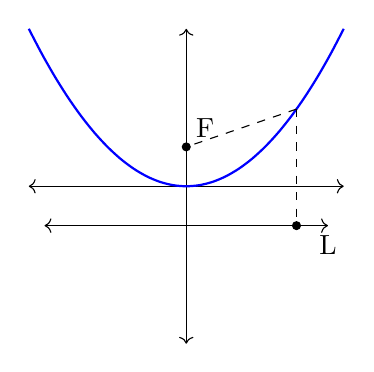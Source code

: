 \begin{tikzpicture}[scale=2]
  \draw[<->] (-1,0)--(1,0);
  \draw[<->] (0,-1)--(0,1);
  \draw[domain=-1:1,smooth,variable=\x,blue, thick] plot ({\x},{\x*\x});
  \draw[<->] (-0.9, -0.25) -- (0.9,-0.25);
  \draw[dashed] (0.7, 0.49) -- (0.7, -0.25);
  \draw[dashed] (0.7, 0.49) -- (0, 0.25);
  \node[below] at (0.9, -0.25) {L};
  \node[above right] at (0, 0.25) {F};
  \draw[fill] (0, 0.25) circle [radius=0.025];
  \draw[fill] (0.7, -0.25) circle [radius=0.025];
\end{tikzpicture}